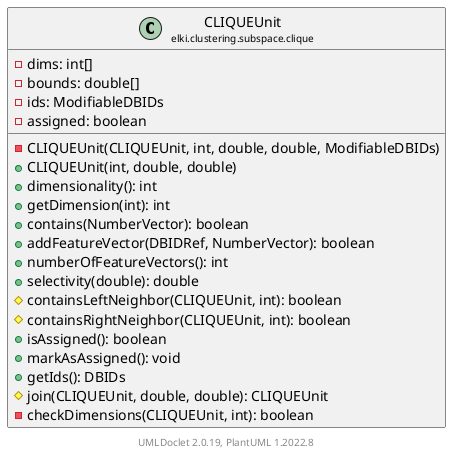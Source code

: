 @startuml
    remove .*\.(Instance|Par|Parameterizer|Factory)$
    set namespaceSeparator none
    hide empty fields
    hide empty methods

    class "<size:14>CLIQUEUnit\n<size:10>elki.clustering.subspace.clique" as elki.clustering.subspace.clique.CLIQUEUnit [[CLIQUEUnit.html]] {
        -dims: int[]
        -bounds: double[]
        -ids: ModifiableDBIDs
        -assigned: boolean
        -CLIQUEUnit(CLIQUEUnit, int, double, double, ModifiableDBIDs)
        +CLIQUEUnit(int, double, double)
        +dimensionality(): int
        +getDimension(int): int
        +contains(NumberVector): boolean
        +addFeatureVector(DBIDRef, NumberVector): boolean
        +numberOfFeatureVectors(): int
        +selectivity(double): double
        #containsLeftNeighbor(CLIQUEUnit, int): boolean
        #containsRightNeighbor(CLIQUEUnit, int): boolean
        +isAssigned(): boolean
        +markAsAssigned(): void
        +getIds(): DBIDs
        #join(CLIQUEUnit, double, double): CLIQUEUnit
        -checkDimensions(CLIQUEUnit, int): boolean
    }

    center footer UMLDoclet 2.0.19, PlantUML 1.2022.8
@enduml
